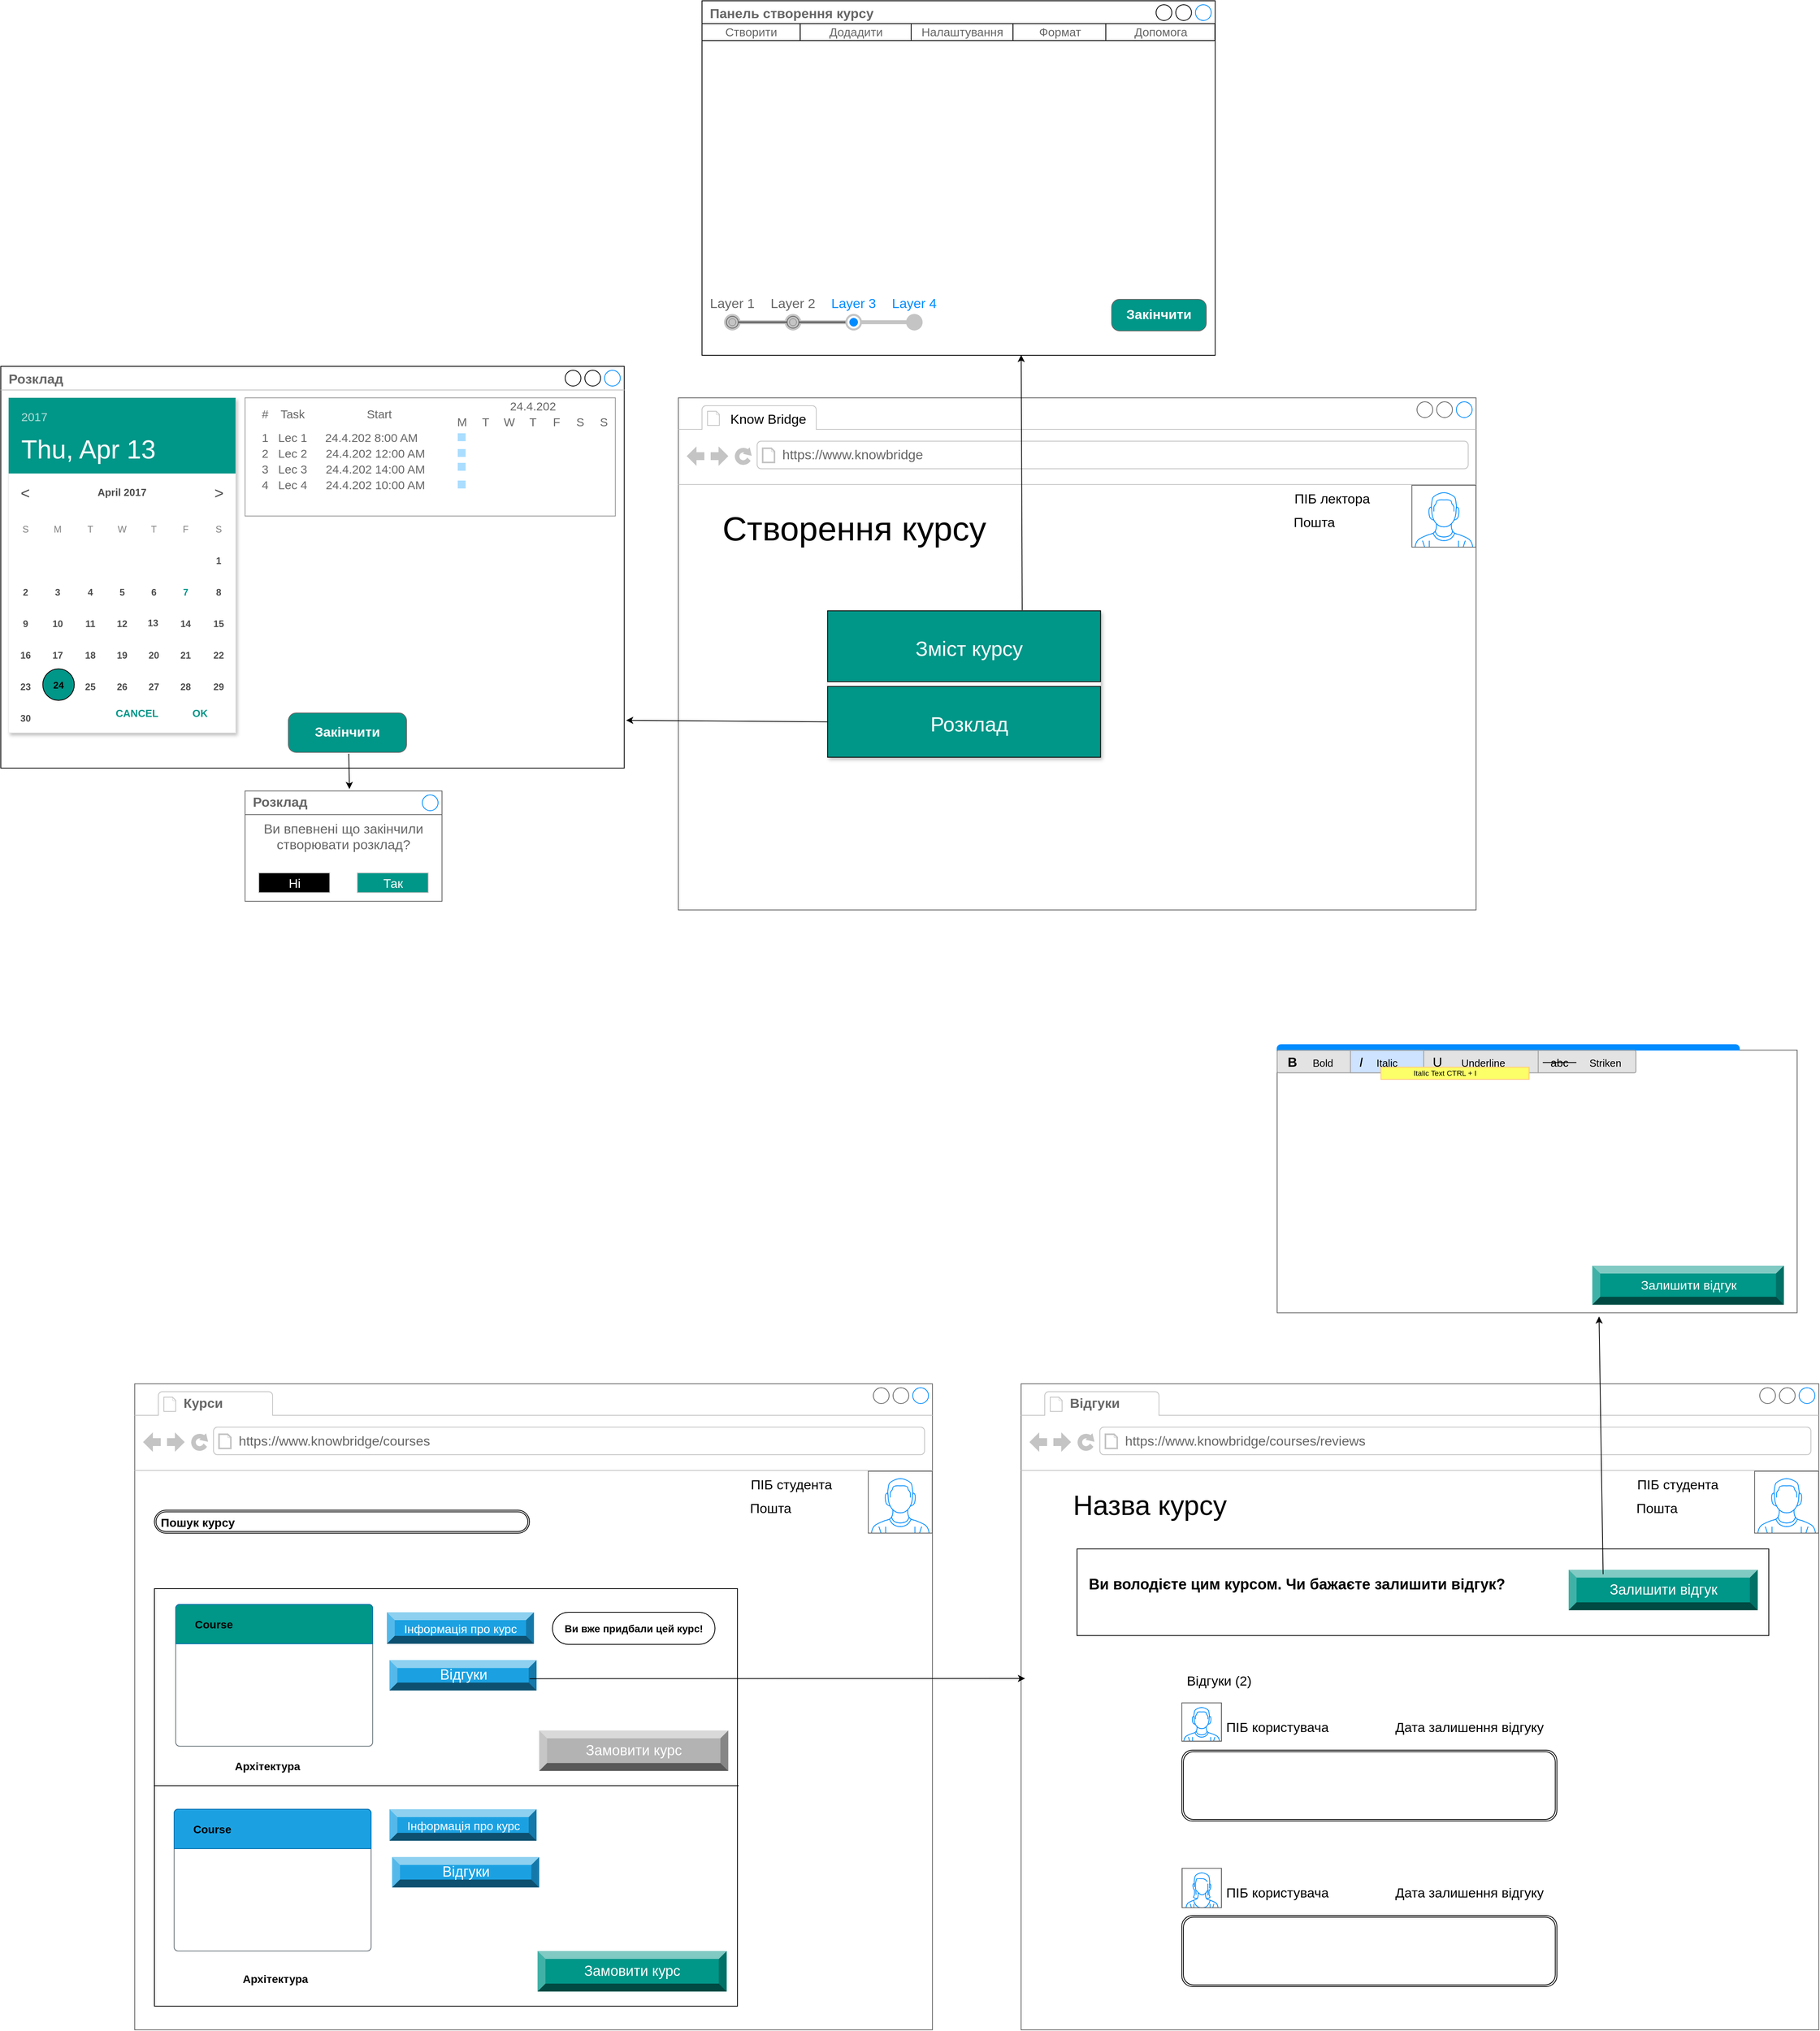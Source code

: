 <mxfile version="20.3.3" type="device"><diagram name="Page-1" id="c9db0220-8083-56f3-ca83-edcdcd058819"><mxGraphModel dx="5547" dy="3451.5" grid="1" gridSize="10" guides="1" tooltips="1" connect="1" arrows="1" fold="1" page="1" pageScale="1.5" pageWidth="826" pageHeight="1169" background="none" math="0" shadow="0"><root><mxCell id="0" style=";html=1;"/><mxCell id="1" style=";html=1;" parent="0"/><mxCell id="KdyFT11Aw1YAENNE4O_K-131" value="" style="strokeWidth=1;shadow=0;dashed=0;align=center;html=1;shape=mxgraph.mockup.containers.browserWindow;rSize=0;strokeColor=#666666;strokeColor2=#008cff;strokeColor3=#c4c4c4;mainText=,;recursiveResize=0;" vertex="1" parent="1"><mxGeometry x="-1550" y="-1206" width="1012.48" height="650" as="geometry"/></mxCell><mxCell id="KdyFT11Aw1YAENNE4O_K-132" value="&lt;font face=&quot;monospace&quot; color=&quot;rgba(0, 0, 0, 0)&quot;&gt;&lt;span style=&quot;font-size: 0px;&quot;&gt;K&lt;/span&gt;&lt;/font&gt;" style="strokeWidth=1;shadow=0;dashed=0;align=center;html=1;shape=mxgraph.mockup.containers.anchor;fontSize=17;fontColor=#666666;align=left;" vertex="1" parent="KdyFT11Aw1YAENNE4O_K-131"><mxGeometry x="60" y="12" width="170" height="26" as="geometry"/></mxCell><mxCell id="KdyFT11Aw1YAENNE4O_K-133" value="https://www.knowbridge" style="strokeWidth=1;shadow=0;dashed=0;align=center;html=1;shape=mxgraph.mockup.containers.anchor;rSize=0;fontSize=17;fontColor=#666666;align=left;" vertex="1" parent="KdyFT11Aw1YAENNE4O_K-131"><mxGeometry x="130" y="60" width="250" height="26" as="geometry"/></mxCell><mxCell id="KdyFT11Aw1YAENNE4O_K-134" value="ПІБ лектора" style="text;strokeColor=none;fillColor=none;spacingLeft=4;spacingRight=4;overflow=hidden;rotatable=0;points=[[0,0.5],[1,0.5]];portConstraint=eastwest;fontSize=17;" vertex="1" parent="KdyFT11Aw1YAENNE4O_K-131"><mxGeometry x="776.01" y="111" width="155" height="30" as="geometry"/></mxCell><mxCell id="KdyFT11Aw1YAENNE4O_K-135" value="Пошта" style="text;strokeColor=none;fillColor=none;spacingLeft=4;spacingRight=4;overflow=hidden;rotatable=0;points=[[0,0.5],[1,0.5]];portConstraint=eastwest;fontSize=17;" vertex="1" parent="KdyFT11Aw1YAENNE4O_K-131"><mxGeometry x="775.01" y="141" width="95" height="30" as="geometry"/></mxCell><mxCell id="KdyFT11Aw1YAENNE4O_K-136" value="" style="verticalLabelPosition=bottom;shadow=0;dashed=0;align=center;html=1;verticalAlign=top;strokeWidth=1;shape=mxgraph.mockup.containers.userMale;strokeColor=#666666;strokeColor2=#008cff;fontSize=15;" vertex="1" parent="KdyFT11Aw1YAENNE4O_K-131"><mxGeometry x="931.01" y="111" width="81.32" height="78.56" as="geometry"/></mxCell><mxCell id="KdyFT11Aw1YAENNE4O_K-151" value="Know Bridge" style="text;strokeColor=none;fillColor=none;spacingLeft=4;spacingRight=4;overflow=hidden;rotatable=0;points=[[0,0.5],[1,0.5]];portConstraint=eastwest;fontSize=17;" vertex="1" parent="KdyFT11Aw1YAENNE4O_K-131"><mxGeometry x="60" y="10" width="110" height="30" as="geometry"/></mxCell><mxCell id="KdyFT11Aw1YAENNE4O_K-102" value="Створення курсу" style="text;strokeColor=none;fillColor=none;spacingLeft=4;spacingRight=4;overflow=hidden;rotatable=0;points=[[0,0.5],[1,0.5]];portConstraint=eastwest;fontSize=43;" vertex="1" parent="KdyFT11Aw1YAENNE4O_K-131"><mxGeometry x="50" y="132.06" width="390" height="67.94" as="geometry"/></mxCell><mxCell id="YdPhwqjMoUrNaVcVV7SD-1" value="&lt;b&gt;Розклад&lt;/b&gt;" style="strokeWidth=1;shadow=0;dashed=0;align=center;html=1;shape=mxgraph.mockup.containers.window;align=left;verticalAlign=top;spacingLeft=8;strokeColor2=#008cff;strokeColor3=#c4c4c4;fontColor=#666666;mainText=;fontSize=17;labelBackgroundColor=none;" parent="1" vertex="1"><mxGeometry x="-2410" y="-1246" width="791.31" height="510" as="geometry"/></mxCell><mxCell id="YdPhwqjMoUrNaVcVV7SD-2" value="&lt;b&gt;Панель створення курсу&lt;/b&gt;" style="strokeWidth=1;shadow=0;dashed=0;align=center;html=1;shape=mxgraph.mockup.containers.window;align=left;verticalAlign=top;spacingLeft=8;strokeColor2=#008cff;strokeColor3=#c4c4c4;fontColor=#666666;mainText=;fontSize=17;labelBackgroundColor=none;" parent="1" vertex="1"><mxGeometry x="-1520" y="-1710" width="651.32" height="450" as="geometry"/></mxCell><mxCell id="YdPhwqjMoUrNaVcVV7SD-56" value="" style="strokeWidth=1;shadow=0;dashed=0;align=center;html=1;shape=mxgraph.mockup.navigation.stepBar;strokeColor=#c4c4c4;textColor=#666666;textColor2=#008cff;mainText=Layer 1,Layer 2,+Layer 3,Layer 4;textSize=17;fillColor=#666666;overflow=fill;fontSize=17;fontColor=#666666;" parent="1" vertex="1"><mxGeometry x="-1520" y="-1336" width="300" height="50" as="geometry"/></mxCell><mxCell id="YdPhwqjMoUrNaVcVV7SD-57" value="" style="strokeWidth=1;shadow=0;dashed=0;align=center;html=1;shape=mxgraph.mockup.forms.rrect;rSize=0;strokeColor=#000000;" parent="1" vertex="1"><mxGeometry x="-1520" y="-1681" width="651" height="21.44" as="geometry"/></mxCell><mxCell id="YdPhwqjMoUrNaVcVV7SD-58" value="&lt;span style=&quot;font-size: 15px;&quot;&gt;Створити&lt;/span&gt;" style="strokeColor=inherit;fillColor=inherit;gradientColor=inherit;strokeWidth=1;shadow=0;dashed=0;align=center;html=1;shape=mxgraph.mockup.forms.rrect;rSize=0;fontSize=17;fontColor=#666666;" parent="YdPhwqjMoUrNaVcVV7SD-57" vertex="1"><mxGeometry width="124.66" height="21.44" as="geometry"/></mxCell><mxCell id="YdPhwqjMoUrNaVcVV7SD-59" value="&lt;font style=&quot;font-size: 15px;&quot;&gt;Додадити&lt;/font&gt;" style="strokeColor=inherit;fillColor=inherit;gradientColor=inherit;strokeWidth=1;shadow=0;dashed=0;align=center;html=1;shape=mxgraph.mockup.forms.rrect;rSize=0;fontSize=17;fontColor=#666666;" parent="YdPhwqjMoUrNaVcVV7SD-57" vertex="1"><mxGeometry x="124.66" width="140.824" height="21.44" as="geometry"/></mxCell><mxCell id="YdPhwqjMoUrNaVcVV7SD-60" value="&lt;font style=&quot;font-size: 15px;&quot;&gt;Налаштування&lt;/font&gt;" style="strokeColor=inherit;fillColor=inherit;gradientColor=inherit;strokeWidth=1;shadow=0;dashed=0;align=center;html=1;shape=mxgraph.mockup.forms.rrect;rSize=0;fontSize=17;fontColor=#666666;" parent="YdPhwqjMoUrNaVcVV7SD-57" vertex="1"><mxGeometry x="265.483" width="129.272" height="21.44" as="geometry"/></mxCell><mxCell id="YdPhwqjMoUrNaVcVV7SD-61" value="&lt;font style=&quot;font-size: 15px;&quot;&gt;Допомога&lt;br&gt;&lt;/font&gt;" style="strokeColor=inherit;fillColor=inherit;gradientColor=inherit;strokeWidth=1;shadow=0;dashed=0;align=center;html=1;shape=mxgraph.mockup.forms.rrect;rSize=0;fontSize=17;fontColor=#666666;" parent="YdPhwqjMoUrNaVcVV7SD-57" vertex="1"><mxGeometry x="512.489" width="138.511" height="21.44" as="geometry"/></mxCell><mxCell id="YdPhwqjMoUrNaVcVV7SD-62" value="&lt;font style=&quot;font-size: 15px;&quot;&gt;Формат&lt;/font&gt;" style="strokeColor=inherit;fillColor=inherit;gradientColor=inherit;strokeWidth=1;shadow=0;dashed=0;align=center;html=1;shape=mxgraph.mockup.forms.rrect;rSize=0;fontSize=17;fontColor=#666666;" parent="YdPhwqjMoUrNaVcVV7SD-57" vertex="1"><mxGeometry x="394.755" width="117.734" height="21.44" as="geometry"/></mxCell><mxCell id="YdPhwqjMoUrNaVcVV7SD-63" value="Закінчити" style="strokeWidth=1;shadow=0;dashed=0;align=center;html=1;shape=mxgraph.mockup.buttons.button;strokeColor=#666666;fontColor=#ffffff;mainText=;buttonStyle=round;fontSize=17;fontStyle=1;fillColor=#009688;whiteSpace=wrap;" parent="1" vertex="1"><mxGeometry x="-1000" y="-1331" width="120" height="40" as="geometry"/></mxCell><mxCell id="YdPhwqjMoUrNaVcVV7SD-69" value="" style="strokeWidth=1;shadow=0;dashed=0;align=center;html=1;shape=mxgraph.mockup.containers.marginRect2;rectMarginTop=32;strokeColor=#666666;gradientColor=none;fontSize=15;" parent="1" vertex="1"><mxGeometry x="-790" y="-410" width="660" height="365.29" as="geometry"/></mxCell><mxCell id="YdPhwqjMoUrNaVcVV7SD-70" value="" style="strokeWidth=1;shadow=0;dashed=0;align=center;html=1;shape=mxgraph.mockup.containers.topButton;rSize=5;strokeColor=#008cff;fillColor=#008cff;gradientColor=none;resizeWidth=1;movable=0;deletable=1;fontSize=15;" parent="YdPhwqjMoUrNaVcVV7SD-69" vertex="1"><mxGeometry width="586.667" height="7" relative="1" as="geometry"><mxPoint y="25" as="offset"/></mxGeometry></mxCell><mxCell id="YdPhwqjMoUrNaVcVV7SD-71" value="" style="verticalLabelPosition=bottom;shadow=0;dashed=0;align=center;html=1;verticalAlign=top;strokeWidth=1;shape=mxgraph.mockup.menus_and_buttons.font_style_selector_2;" parent="YdPhwqjMoUrNaVcVV7SD-69" vertex="1"><mxGeometry y="32.29" width="455.34" height="36.73" as="geometry"/></mxCell><mxCell id="KdyFT11Aw1YAENNE4O_K-95" value="&lt;font style=&quot;font-size: 16px;&quot; color=&quot;#ffffff&quot;&gt;Залишити відгук&lt;/font&gt;" style="labelPosition=center;verticalLabelPosition=middle;align=center;html=1;shape=mxgraph.basic.shaded_button;dx=10;fillColor=#009688;strokeColor=#00000000;fontSize=18;gradientColor=#009688;" vertex="1" parent="YdPhwqjMoUrNaVcVV7SD-69"><mxGeometry x="400.002" y="305.498" width="243.158" height="49.604" as="geometry"/></mxCell><mxCell id="YdPhwqjMoUrNaVcVV7SD-76" value="" style="strokeWidth=1;shadow=0;dashed=0;align=center;html=1;shape=mxgraph.mockup.graphics.rrect;rSize=0;strokeColor=#999999;fontSize=15;container=0;" parent="1" vertex="1"><mxGeometry x="-2100" y="-1206" width="470" height="150" as="geometry"/></mxCell><mxCell id="YdPhwqjMoUrNaVcVV7SD-77" value="#" style="strokeColor=inherit;fillColor=inherit;gradientColor=inherit;strokeWidth=1;shadow=0;dashed=0;align=center;html=1;shape=mxgraph.mockup.graphics.rrect;rSize=0;fontColor=#666666;fontSize=15;" parent="1" vertex="1"><mxGeometry x="-2090" y="-1206" width="30" height="40" as="geometry"/></mxCell><mxCell id="YdPhwqjMoUrNaVcVV7SD-78" value="Task" style="strokeColor=inherit;fillColor=inherit;gradientColor=inherit;strokeWidth=1;shadow=0;dashed=0;align=center;html=1;shape=mxgraph.mockup.graphics.rrect;rSize=0;fontColor=#666666;fontSize=15;" parent="1" vertex="1"><mxGeometry x="-2060" y="-1206" width="40" height="40" as="geometry"/></mxCell><mxCell id="YdPhwqjMoUrNaVcVV7SD-79" value="Start" style="strokeColor=inherit;fillColor=inherit;gradientColor=inherit;strokeWidth=1;shadow=0;dashed=0;align=center;html=1;shape=mxgraph.mockup.graphics.rrect;rSize=0;fontColor=#666666;fontSize=15;" parent="1" vertex="1"><mxGeometry x="-2020" y="-1206" width="180" height="40" as="geometry"/></mxCell><mxCell id="YdPhwqjMoUrNaVcVV7SD-80" value="24.4.202" style="strokeColor=inherit;fillColor=inherit;gradientColor=inherit;strokeWidth=1;shadow=0;dashed=0;align=center;html=1;shape=mxgraph.mockup.graphics.rrect;rSize=0;fontColor=#666666;fontSize=15;" parent="1" vertex="1"><mxGeometry x="-1840" y="-1206" width="210" height="20" as="geometry"/></mxCell><mxCell id="YdPhwqjMoUrNaVcVV7SD-81" value="M" style="strokeColor=inherit;fillColor=inherit;gradientColor=inherit;strokeWidth=1;shadow=0;dashed=0;align=center;html=1;shape=mxgraph.mockup.graphics.rrect;rSize=0;;fontColor=#666666;fontSize=15;" parent="1" vertex="1"><mxGeometry x="-1840" y="-1186" width="30" height="20" as="geometry"/></mxCell><mxCell id="YdPhwqjMoUrNaVcVV7SD-82" value="T" style="strokeColor=inherit;fillColor=inherit;gradientColor=inherit;strokeWidth=1;shadow=0;dashed=0;align=center;html=1;shape=mxgraph.mockup.graphics.rrect;rSize=0;fontColor=#666666;fontSize=15;" parent="1" vertex="1"><mxGeometry x="-1810" y="-1186" width="30" height="20" as="geometry"/></mxCell><mxCell id="YdPhwqjMoUrNaVcVV7SD-83" value="W" style="strokeColor=inherit;fillColor=inherit;gradientColor=inherit;strokeWidth=1;shadow=0;dashed=0;align=center;html=1;shape=mxgraph.mockup.graphics.rrect;rSize=0;fontColor=#666666;fontSize=15;" parent="1" vertex="1"><mxGeometry x="-1780" y="-1186" width="30" height="20" as="geometry"/></mxCell><mxCell id="YdPhwqjMoUrNaVcVV7SD-84" value="T" style="strokeColor=inherit;fillColor=inherit;gradientColor=inherit;strokeWidth=1;shadow=0;dashed=0;align=center;html=1;shape=mxgraph.mockup.graphics.rrect;rSize=0;fontColor=#666666;fontSize=15;" parent="1" vertex="1"><mxGeometry x="-1750" y="-1186" width="30" height="20" as="geometry"/></mxCell><mxCell id="YdPhwqjMoUrNaVcVV7SD-85" value="F" style="strokeColor=inherit;fillColor=inherit;gradientColor=inherit;strokeWidth=1;shadow=0;dashed=0;align=center;html=1;shape=mxgraph.mockup.graphics.rrect;rSize=0;fontColor=#666666;fontSize=15;" parent="1" vertex="1"><mxGeometry x="-1720" y="-1186" width="30" height="20" as="geometry"/></mxCell><mxCell id="YdPhwqjMoUrNaVcVV7SD-86" value="S" style="strokeColor=inherit;fillColor=inherit;gradientColor=inherit;strokeWidth=1;shadow=0;dashed=0;align=center;html=1;shape=mxgraph.mockup.graphics.rrect;rSize=0;fontColor=#666666;fontSize=15;" parent="1" vertex="1"><mxGeometry x="-1690" y="-1186" width="30" height="20" as="geometry"/></mxCell><mxCell id="YdPhwqjMoUrNaVcVV7SD-87" value="S" style="strokeColor=inherit;fillColor=inherit;gradientColor=inherit;strokeWidth=1;shadow=0;dashed=0;align=center;html=1;shape=mxgraph.mockup.graphics.rrect;rSize=0;fontColor=#666666;fontSize=15;" parent="1" vertex="1"><mxGeometry x="-1660" y="-1186" width="30" height="20" as="geometry"/></mxCell><mxCell id="YdPhwqjMoUrNaVcVV7SD-88" value="" style="strokeColor=inherit;fillColor=inherit;gradientColor=inherit;strokeWidth=1;shadow=0;dashed=0;align=center;html=1;shape=mxgraph.mockup.graphics.rrect;rSize=0;fontColor=#666666;fontSize=15;" parent="1" vertex="1"><mxGeometry x="-2090" y="-1166" width="250" height="110" as="geometry"/></mxCell><mxCell id="YdPhwqjMoUrNaVcVV7SD-89" value="" style="strokeColor=inherit;fillColor=inherit;gradientColor=inherit;strokeWidth=1;shadow=0;dashed=0;align=center;html=1;shape=mxgraph.mockup.graphics.rrect;rSize=0;fontColor=#666666;fontSize=15;" parent="1" vertex="1"><mxGeometry x="-1840" y="-1166" width="60" height="110" as="geometry"/></mxCell><mxCell id="YdPhwqjMoUrNaVcVV7SD-90" value="" style="strokeColor=inherit;fillColor=inherit;gradientColor=inherit;strokeWidth=1;shadow=0;dashed=0;align=center;html=1;shape=mxgraph.mockup.graphics.rrect;rSize=0;fontColor=#666666;fontSize=15;" parent="1" vertex="1"><mxGeometry x="-1780" y="-1166" width="60" height="110" as="geometry"/></mxCell><mxCell id="YdPhwqjMoUrNaVcVV7SD-91" value="" style="strokeColor=inherit;fillColor=inherit;gradientColor=inherit;strokeWidth=1;shadow=0;dashed=0;align=center;html=1;shape=mxgraph.mockup.graphics.rrect;rSize=0;fontColor=#666666;fontSize=15;" parent="1" vertex="1"><mxGeometry x="-1720" y="-1166" width="60" height="110" as="geometry"/></mxCell><mxCell id="YdPhwqjMoUrNaVcVV7SD-92" value="" style="strokeColor=inherit;fillColor=inherit;gradientColor=inherit;strokeWidth=1;shadow=0;dashed=0;align=center;html=1;shape=mxgraph.mockup.graphics.rrect;rSize=0;fontColor=#666666;fontSize=15;" parent="1" vertex="1"><mxGeometry x="-1660" y="-1166" width="30" height="110" as="geometry"/></mxCell><mxCell id="YdPhwqjMoUrNaVcVV7SD-93" value="1" style="strokeWidth=1;shadow=0;dashed=0;align=center;html=1;shape=mxgraph.mockup.graphics.anchor;fontColor=#666666;fontSize=15;" parent="1" vertex="1"><mxGeometry x="-2085" y="-1166" width="20" height="20" as="geometry"/></mxCell><mxCell id="YdPhwqjMoUrNaVcVV7SD-94" value="Lec 1" style="strokeWidth=1;shadow=0;dashed=0;align=center;html=1;shape=mxgraph.mockup.graphics.anchor;fontColor=#666666;fontSize=15;" parent="1" vertex="1"><mxGeometry x="-2060" y="-1166" width="40" height="20" as="geometry"/></mxCell><mxCell id="YdPhwqjMoUrNaVcVV7SD-95" value="24.4.202 8:00 AM" style="strokeWidth=1;shadow=0;dashed=0;align=center;html=1;shape=mxgraph.mockup.graphics.anchor;fontColor=#666666;fontSize=15;" parent="1" vertex="1"><mxGeometry x="-2010" y="-1166" width="140" height="20" as="geometry"/></mxCell><mxCell id="YdPhwqjMoUrNaVcVV7SD-96" value="2" style="strokeWidth=1;shadow=0;dashed=0;align=center;html=1;shape=mxgraph.mockup.graphics.anchor;fontColor=#666666;fontSize=15;" parent="1" vertex="1"><mxGeometry x="-2085" y="-1146" width="20" height="20" as="geometry"/></mxCell><mxCell id="YdPhwqjMoUrNaVcVV7SD-97" value="Lec 2" style="strokeWidth=1;shadow=0;dashed=0;align=center;html=1;shape=mxgraph.mockup.graphics.anchor;fontColor=#666666;fontSize=15;" parent="1" vertex="1"><mxGeometry x="-2060" y="-1146" width="40" height="20" as="geometry"/></mxCell><mxCell id="YdPhwqjMoUrNaVcVV7SD-98" value="24.4.202 12:00 AM" style="strokeWidth=1;shadow=0;dashed=0;align=center;html=1;shape=mxgraph.mockup.graphics.anchor;fontColor=#666666;fontSize=15;" parent="1" vertex="1"><mxGeometry x="-2000" y="-1146" width="130" height="20" as="geometry"/></mxCell><mxCell id="YdPhwqjMoUrNaVcVV7SD-99" value="3" style="strokeWidth=1;shadow=0;dashed=0;align=center;html=1;shape=mxgraph.mockup.graphics.anchor;fontColor=#666666;fontSize=15;" parent="1" vertex="1"><mxGeometry x="-2085" y="-1126" width="20" height="20" as="geometry"/></mxCell><mxCell id="YdPhwqjMoUrNaVcVV7SD-100" value="Lec 3" style="strokeWidth=1;shadow=0;dashed=0;align=center;html=1;shape=mxgraph.mockup.graphics.anchor;fontColor=#666666;fontSize=15;" parent="1" vertex="1"><mxGeometry x="-2060" y="-1126" width="40" height="20" as="geometry"/></mxCell><mxCell id="YdPhwqjMoUrNaVcVV7SD-101" value="24.4.202 14:00 AM" style="strokeWidth=1;shadow=0;dashed=0;align=center;html=1;shape=mxgraph.mockup.graphics.anchor;fontColor=#666666;fontSize=15;" parent="1" vertex="1"><mxGeometry x="-2000" y="-1126" width="130" height="20" as="geometry"/></mxCell><mxCell id="YdPhwqjMoUrNaVcVV7SD-102" value="4" style="strokeWidth=1;shadow=0;dashed=0;align=center;html=1;shape=mxgraph.mockup.graphics.anchor;fontColor=#666666;fontSize=15;" parent="1" vertex="1"><mxGeometry x="-2085" y="-1106" width="20" height="20" as="geometry"/></mxCell><mxCell id="YdPhwqjMoUrNaVcVV7SD-103" value="Lec 4" style="strokeWidth=1;shadow=0;dashed=0;align=center;html=1;shape=mxgraph.mockup.graphics.anchor;fontColor=#666666;fontSize=15;" parent="1" vertex="1"><mxGeometry x="-2060" y="-1106" width="40" height="20" as="geometry"/></mxCell><mxCell id="YdPhwqjMoUrNaVcVV7SD-104" value="24.4.202 10:00 AM" style="strokeWidth=1;shadow=0;dashed=0;align=center;html=1;shape=mxgraph.mockup.graphics.anchor;fontColor=#666666;fontSize=15;" parent="1" vertex="1"><mxGeometry x="-2000" y="-1106" width="130" height="20" as="geometry"/></mxCell><mxCell id="YdPhwqjMoUrNaVcVV7SD-105" value="" style="strokeWidth=1;shadow=0;dashed=0;align=center;html=1;shape=mxgraph.mockup.graphics.rrect;rSize=0;strokeColor=none;fillColor=#aaddff;fontSize=15;" parent="1" vertex="1"><mxGeometry x="-1830" y="-1161" width="10" height="10" as="geometry"/></mxCell><mxCell id="YdPhwqjMoUrNaVcVV7SD-106" value="" style="strokeWidth=1;shadow=0;dashed=0;align=center;html=1;shape=mxgraph.mockup.graphics.rrect;rSize=0;strokeColor=none;fillColor=#aaddff;fontSize=15;" parent="1" vertex="1"><mxGeometry x="-1830" y="-1141" width="10" height="10" as="geometry"/></mxCell><mxCell id="YdPhwqjMoUrNaVcVV7SD-107" value="" style="strokeWidth=1;shadow=0;dashed=0;align=center;html=1;shape=mxgraph.mockup.graphics.rrect;rSize=0;strokeColor=none;fillColor=#aaddff;fontSize=15;" parent="1" vertex="1"><mxGeometry x="-1830" y="-1123.5" width="10" height="10" as="geometry"/></mxCell><mxCell id="YdPhwqjMoUrNaVcVV7SD-108" value="" style="strokeWidth=1;shadow=0;dashed=0;align=center;html=1;shape=mxgraph.mockup.graphics.rrect;rSize=0;strokeColor=none;fillColor=#aaddff;fontSize=15;" parent="1" vertex="1"><mxGeometry x="-1830" y="-1101" width="10" height="10" as="geometry"/></mxCell><mxCell id="YdPhwqjMoUrNaVcVV7SD-109" value="Закінчити" style="strokeWidth=1;shadow=0;dashed=0;align=center;html=1;shape=mxgraph.mockup.buttons.button;strokeColor=#666666;fontColor=#ffffff;mainText=;buttonStyle=round;fontSize=17;fontStyle=1;fillColor=#009688;whiteSpace=wrap;" parent="1" vertex="1"><mxGeometry x="-2045" y="-806" width="150" height="50" as="geometry"/></mxCell><mxCell id="YdPhwqjMoUrNaVcVV7SD-110" value="Ви впевнені що закінчили створювати розклад?" style="strokeWidth=1;shadow=0;dashed=0;align=center;html=1;shape=mxgraph.mockup.containers.rrect;rSize=0;strokeColor=#666666;fontColor=#666666;fontSize=17;verticalAlign=top;whiteSpace=wrap;fillColor=#ffffff;spacingTop=32;" parent="1" vertex="1"><mxGeometry x="-2100" y="-707" width="250" height="140" as="geometry"/></mxCell><mxCell id="YdPhwqjMoUrNaVcVV7SD-111" value="&lt;b&gt;Розклад&amp;nbsp;&lt;/b&gt;" style="strokeWidth=1;shadow=0;dashed=0;align=center;html=1;shape=mxgraph.mockup.containers.rrect;rSize=0;fontSize=17;fontColor=#666666;strokeColor=#666666;align=left;spacingLeft=8;fillColor=none;resizeWidth=1;" parent="YdPhwqjMoUrNaVcVV7SD-110" vertex="1"><mxGeometry width="250" height="30" relative="1" as="geometry"/></mxCell><mxCell id="YdPhwqjMoUrNaVcVV7SD-112" value="" style="shape=ellipse;strokeColor=#008cff;resizable=0;fillColor=none;html=1;fontSize=15;" parent="YdPhwqjMoUrNaVcVV7SD-111" vertex="1"><mxGeometry x="1" y="0.5" width="20" height="20" relative="1" as="geometry"><mxPoint x="-25" y="-10" as="offset"/></mxGeometry></mxCell><mxCell id="YdPhwqjMoUrNaVcVV7SD-113" value="&lt;font color=&quot;#ffffff&quot;&gt;Ні&lt;/font&gt;" style="strokeWidth=1;shadow=0;dashed=0;align=center;html=1;shape=mxgraph.mockup.containers.rrect;rSize=0;fontSize=16;fontColor=#666666;strokeColor=#c4c4c4;whiteSpace=wrap;fillColor=#000000;" parent="YdPhwqjMoUrNaVcVV7SD-110" vertex="1"><mxGeometry x="0.25" y="1" width="90" height="25" relative="1" as="geometry"><mxPoint x="-45" y="-36" as="offset"/></mxGeometry></mxCell><mxCell id="YdPhwqjMoUrNaVcVV7SD-114" value="&lt;font color=&quot;#ffffff&quot;&gt;Так&lt;/font&gt;" style="strokeWidth=1;shadow=0;dashed=0;align=center;html=1;shape=mxgraph.mockup.containers.rrect;rSize=0;fontSize=16;fontColor=#666666;strokeColor=#c4c4c4;whiteSpace=wrap;fillColor=#009688;" parent="YdPhwqjMoUrNaVcVV7SD-110" vertex="1"><mxGeometry x="0.75" y="1" width="90" height="25" relative="1" as="geometry"><mxPoint x="-45" y="-36" as="offset"/></mxGeometry></mxCell><mxCell id="YdPhwqjMoUrNaVcVV7SD-115" value="" style="endArrow=classic;html=1;rounded=0;fontSize=15;entryX=0.534;entryY=-0.116;entryDx=0;entryDy=0;entryPerimeter=0;exitX=0.511;exitY=1.034;exitDx=0;exitDy=0;exitPerimeter=0;" parent="1" source="YdPhwqjMoUrNaVcVV7SD-109" edge="1"><mxGeometry width="50" height="50" relative="1" as="geometry"><mxPoint x="-1900" y="-726" as="sourcePoint"/><mxPoint x="-1967.5" y="-709.48" as="targetPoint"/></mxGeometry></mxCell><mxCell id="YdPhwqjMoUrNaVcVV7SD-116" value="" style="shape=rect;fillColor=#ffffff;strokeColor=#eeeeee;shadow=1;" parent="1" vertex="1"><mxGeometry x="-2400" y="-1206" width="288" height="424.98" as="geometry"/></mxCell><mxCell id="YdPhwqjMoUrNaVcVV7SD-117" value="Thu, Apr 13" style="shape=rect;fillColor=#009688;fontColor=#ffffff;strokeColor=none;align=left;spacing=16;fontSize=33;verticalAlign=bottom;resizeWidth=1;" parent="YdPhwqjMoUrNaVcVV7SD-116" vertex="1"><mxGeometry width="288" height="96" relative="1" as="geometry"/></mxCell><mxCell id="YdPhwqjMoUrNaVcVV7SD-118" value="2017" style="text;verticalAlign=middle;fontColor=#FFFFFF;spacingTop=6;spacing=16;fontSize=15;textOpacity=70;resizeWidth=1;" parent="YdPhwqjMoUrNaVcVV7SD-117" vertex="1"><mxGeometry width="288" height="40" relative="1" as="geometry"/></mxCell><mxCell id="YdPhwqjMoUrNaVcVV7SD-119" value="&lt;" style="text;verticalAlign=middle;fontColor=#4D4D4D;spacingTop=6;spacing=16;fontSize=20;align=center;resizeWidth=1;" parent="YdPhwqjMoUrNaVcVV7SD-116" vertex="1"><mxGeometry width="42.146" height="40" relative="1" as="geometry"><mxPoint y="96" as="offset"/></mxGeometry></mxCell><mxCell id="YdPhwqjMoUrNaVcVV7SD-120" value="April 2017" style="text;verticalAlign=middle;fontColor=#4D4D4D;spacingTop=6;spacing=16;fontSize=13;align=center;fontStyle=1;resizeWidth=1;" parent="YdPhwqjMoUrNaVcVV7SD-116" vertex="1"><mxGeometry x="0.146" width="203.707" height="40" relative="1" as="geometry"><mxPoint y="96" as="offset"/></mxGeometry></mxCell><mxCell id="YdPhwqjMoUrNaVcVV7SD-121" value="&gt;" style="text;verticalAlign=middle;fontColor=#4D4D4D;spacingTop=6;spacing=16;fontSize=20;align=center;resizeWidth=1;" parent="YdPhwqjMoUrNaVcVV7SD-116" vertex="1"><mxGeometry x="0.854" width="42.146" height="40" relative="1" as="geometry"><mxPoint y="96" as="offset"/></mxGeometry></mxCell><mxCell id="YdPhwqjMoUrNaVcVV7SD-122" value="S" style="text;verticalAlign=middle;align=center;fontColor=#808080;resizeWidth=1;" parent="YdPhwqjMoUrNaVcVV7SD-116" vertex="1"><mxGeometry width="43.024" height="40" relative="1" as="geometry"><mxPoint y="146" as="offset"/></mxGeometry></mxCell><mxCell id="YdPhwqjMoUrNaVcVV7SD-123" value="M" style="text;verticalAlign=middle;align=center;fontColor=#808080;resizeWidth=1;" parent="YdPhwqjMoUrNaVcVV7SD-116" vertex="1"><mxGeometry x="0.146" width="40.39" height="40" relative="1" as="geometry"><mxPoint y="146" as="offset"/></mxGeometry></mxCell><mxCell id="YdPhwqjMoUrNaVcVV7SD-124" value="T" style="text;verticalAlign=middle;align=center;fontColor=#808080;resizeWidth=1;" parent="YdPhwqjMoUrNaVcVV7SD-116" vertex="1"><mxGeometry x="0.29" width="40.39" height="40" relative="1" as="geometry"><mxPoint y="146" as="offset"/></mxGeometry></mxCell><mxCell id="YdPhwqjMoUrNaVcVV7SD-125" value="W" style="text;verticalAlign=middle;align=center;fontColor=#808080;resizeWidth=1;" parent="YdPhwqjMoUrNaVcVV7SD-116" vertex="1"><mxGeometry x="0.43" width="40.39" height="40" relative="1" as="geometry"><mxPoint y="146" as="offset"/></mxGeometry></mxCell><mxCell id="YdPhwqjMoUrNaVcVV7SD-126" value="T" style="text;verticalAlign=middle;align=center;fontColor=#808080;resizeWidth=1;" parent="YdPhwqjMoUrNaVcVV7SD-116" vertex="1"><mxGeometry x="0.57" width="40.39" height="40" relative="1" as="geometry"><mxPoint y="146" as="offset"/></mxGeometry></mxCell><mxCell id="YdPhwqjMoUrNaVcVV7SD-127" value="F" style="text;verticalAlign=middle;align=center;fontColor=#808080;resizeWidth=1;" parent="YdPhwqjMoUrNaVcVV7SD-116" vertex="1"><mxGeometry x="0.71" width="40.39" height="40" relative="1" as="geometry"><mxPoint y="146" as="offset"/></mxGeometry></mxCell><mxCell id="YdPhwqjMoUrNaVcVV7SD-128" value="S" style="text;verticalAlign=middle;align=center;fontColor=#808080;resizeWidth=1;" parent="YdPhwqjMoUrNaVcVV7SD-116" vertex="1"><mxGeometry x="0.851" width="43.024" height="40" relative="1" as="geometry"><mxPoint y="146" as="offset"/></mxGeometry></mxCell><mxCell id="YdPhwqjMoUrNaVcVV7SD-129" value="1" style="text;verticalAlign=middle;align=center;fontColor=#4D4D4D;fontStyle=1;resizeWidth=1;" parent="YdPhwqjMoUrNaVcVV7SD-116" vertex="1"><mxGeometry x="0.851" width="43.024" height="40" relative="1" as="geometry"><mxPoint y="186" as="offset"/></mxGeometry></mxCell><mxCell id="YdPhwqjMoUrNaVcVV7SD-130" value="2" style="text;verticalAlign=middle;align=center;fontColor=#4D4D4D;fontStyle=1;resizeWidth=1;" parent="YdPhwqjMoUrNaVcVV7SD-116" vertex="1"><mxGeometry width="43.024" height="40" relative="1" as="geometry"><mxPoint y="226" as="offset"/></mxGeometry></mxCell><mxCell id="YdPhwqjMoUrNaVcVV7SD-131" value="3" style="text;verticalAlign=middle;align=center;fontColor=#4D4D4D;fontStyle=1;resizeWidth=1;" parent="YdPhwqjMoUrNaVcVV7SD-116" vertex="1"><mxGeometry x="0.146" width="40.39" height="40" relative="1" as="geometry"><mxPoint y="226" as="offset"/></mxGeometry></mxCell><mxCell id="YdPhwqjMoUrNaVcVV7SD-132" value="4" style="text;verticalAlign=middle;align=center;fontColor=#4D4D4D;fontStyle=1;resizeWidth=1;" parent="YdPhwqjMoUrNaVcVV7SD-116" vertex="1"><mxGeometry x="0.29" width="40.39" height="40" relative="1" as="geometry"><mxPoint y="226" as="offset"/></mxGeometry></mxCell><mxCell id="YdPhwqjMoUrNaVcVV7SD-133" value="5" style="text;verticalAlign=middle;align=center;fontColor=#4D4D4D;fontStyle=1;resizeWidth=1;" parent="YdPhwqjMoUrNaVcVV7SD-116" vertex="1"><mxGeometry x="0.43" width="40.39" height="40" relative="1" as="geometry"><mxPoint y="226" as="offset"/></mxGeometry></mxCell><mxCell id="YdPhwqjMoUrNaVcVV7SD-134" value="6" style="text;verticalAlign=middle;align=center;fontColor=#4D4D4D;fontStyle=1;resizeWidth=1;" parent="YdPhwqjMoUrNaVcVV7SD-116" vertex="1"><mxGeometry x="0.57" width="40.39" height="40" relative="1" as="geometry"><mxPoint y="226" as="offset"/></mxGeometry></mxCell><mxCell id="YdPhwqjMoUrNaVcVV7SD-135" value="7" style="text;verticalAlign=middle;align=center;fontColor=#009688;fontStyle=1;resizeWidth=1;" parent="YdPhwqjMoUrNaVcVV7SD-116" vertex="1"><mxGeometry x="0.71" width="40.39" height="40" relative="1" as="geometry"><mxPoint y="226" as="offset"/></mxGeometry></mxCell><mxCell id="YdPhwqjMoUrNaVcVV7SD-136" value="8" style="text;verticalAlign=middle;align=center;fontColor=#4D4D4D;fontStyle=1;resizeWidth=1;" parent="YdPhwqjMoUrNaVcVV7SD-116" vertex="1"><mxGeometry x="0.851" width="43.024" height="40" relative="1" as="geometry"><mxPoint y="226" as="offset"/></mxGeometry></mxCell><mxCell id="YdPhwqjMoUrNaVcVV7SD-137" value="9" style="text;verticalAlign=middle;align=center;fontColor=#4D4D4D;fontStyle=1;resizeWidth=1;" parent="YdPhwqjMoUrNaVcVV7SD-116" vertex="1"><mxGeometry width="43.024" height="40" relative="1" as="geometry"><mxPoint y="266" as="offset"/></mxGeometry></mxCell><mxCell id="YdPhwqjMoUrNaVcVV7SD-138" value="10" style="text;verticalAlign=middle;align=center;fontColor=#4D4D4D;fontStyle=1;resizeWidth=1;" parent="YdPhwqjMoUrNaVcVV7SD-116" vertex="1"><mxGeometry x="0.146" width="40.39" height="40" relative="1" as="geometry"><mxPoint y="266" as="offset"/></mxGeometry></mxCell><mxCell id="YdPhwqjMoUrNaVcVV7SD-139" value="11" style="text;verticalAlign=middle;align=center;fontColor=#4D4D4D;fontStyle=1;resizeWidth=1;" parent="YdPhwqjMoUrNaVcVV7SD-116" vertex="1"><mxGeometry x="0.29" width="40.39" height="40" relative="1" as="geometry"><mxPoint y="266" as="offset"/></mxGeometry></mxCell><mxCell id="YdPhwqjMoUrNaVcVV7SD-140" value="12" style="text;verticalAlign=middle;align=center;fontColor=#4D4D4D;fontStyle=1;resizeWidth=1;" parent="YdPhwqjMoUrNaVcVV7SD-116" vertex="1"><mxGeometry x="0.43" width="40.39" height="40" relative="1" as="geometry"><mxPoint y="266" as="offset"/></mxGeometry></mxCell><mxCell id="YdPhwqjMoUrNaVcVV7SD-141" value="24" style="shape=ellipse;verticalAlign=middle;align=center;fontStyle=1;fillColor=#009688;" parent="YdPhwqjMoUrNaVcVV7SD-116" vertex="1"><mxGeometry x="0.64" width="40" height="40" relative="1" as="geometry"><mxPoint x="-141" y="344" as="offset"/></mxGeometry></mxCell><mxCell id="YdPhwqjMoUrNaVcVV7SD-142" value="14" style="text;verticalAlign=middle;align=center;fontColor=#4D4D4D;fontStyle=1;resizeWidth=1;" parent="YdPhwqjMoUrNaVcVV7SD-116" vertex="1"><mxGeometry x="0.71" width="40.39" height="40" relative="1" as="geometry"><mxPoint y="266" as="offset"/></mxGeometry></mxCell><mxCell id="YdPhwqjMoUrNaVcVV7SD-143" value="15" style="text;verticalAlign=middle;align=center;fontColor=#4D4D4D;fontStyle=1;resizeWidth=1;" parent="YdPhwqjMoUrNaVcVV7SD-116" vertex="1"><mxGeometry x="0.851" width="43.024" height="40" relative="1" as="geometry"><mxPoint y="266" as="offset"/></mxGeometry></mxCell><mxCell id="YdPhwqjMoUrNaVcVV7SD-144" value="16" style="text;verticalAlign=middle;align=center;fontColor=#4D4D4D;fontStyle=1;resizeWidth=1;" parent="YdPhwqjMoUrNaVcVV7SD-116" vertex="1"><mxGeometry width="43.024" height="40" relative="1" as="geometry"><mxPoint y="306" as="offset"/></mxGeometry></mxCell><mxCell id="YdPhwqjMoUrNaVcVV7SD-145" value="17" style="text;verticalAlign=middle;align=center;fontColor=#4D4D4D;fontStyle=1;resizeWidth=1;" parent="YdPhwqjMoUrNaVcVV7SD-116" vertex="1"><mxGeometry x="0.146" width="40.39" height="40" relative="1" as="geometry"><mxPoint y="306" as="offset"/></mxGeometry></mxCell><mxCell id="YdPhwqjMoUrNaVcVV7SD-146" value="18" style="text;verticalAlign=middle;align=center;fontColor=#4D4D4D;fontStyle=1;resizeWidth=1;" parent="YdPhwqjMoUrNaVcVV7SD-116" vertex="1"><mxGeometry x="0.29" width="40.39" height="40" relative="1" as="geometry"><mxPoint y="306" as="offset"/></mxGeometry></mxCell><mxCell id="YdPhwqjMoUrNaVcVV7SD-147" value="19" style="text;verticalAlign=middle;align=center;fontColor=#4D4D4D;fontStyle=1;resizeWidth=1;" parent="YdPhwqjMoUrNaVcVV7SD-116" vertex="1"><mxGeometry x="0.43" width="40.39" height="40" relative="1" as="geometry"><mxPoint y="306" as="offset"/></mxGeometry></mxCell><mxCell id="YdPhwqjMoUrNaVcVV7SD-148" value="20" style="text;verticalAlign=middle;align=center;fontColor=#4D4D4D;fontStyle=1;resizeWidth=1;" parent="YdPhwqjMoUrNaVcVV7SD-116" vertex="1"><mxGeometry x="0.57" width="40.39" height="40" relative="1" as="geometry"><mxPoint y="306" as="offset"/></mxGeometry></mxCell><mxCell id="YdPhwqjMoUrNaVcVV7SD-149" value="21" style="text;verticalAlign=middle;align=center;fontColor=#4D4D4D;fontStyle=1;resizeWidth=1;" parent="YdPhwqjMoUrNaVcVV7SD-116" vertex="1"><mxGeometry x="0.71" width="40.39" height="40" relative="1" as="geometry"><mxPoint y="306" as="offset"/></mxGeometry></mxCell><mxCell id="YdPhwqjMoUrNaVcVV7SD-150" value="22" style="text;verticalAlign=middle;align=center;fontColor=#4D4D4D;fontStyle=1;resizeWidth=1;" parent="YdPhwqjMoUrNaVcVV7SD-116" vertex="1"><mxGeometry x="0.851" width="43.024" height="40" relative="1" as="geometry"><mxPoint y="306" as="offset"/></mxGeometry></mxCell><mxCell id="YdPhwqjMoUrNaVcVV7SD-151" value="23" style="text;verticalAlign=middle;align=center;fontColor=#4D4D4D;fontStyle=1;resizeWidth=1;" parent="YdPhwqjMoUrNaVcVV7SD-116" vertex="1"><mxGeometry width="43.024" height="40" relative="1" as="geometry"><mxPoint y="346" as="offset"/></mxGeometry></mxCell><mxCell id="YdPhwqjMoUrNaVcVV7SD-153" value="25" style="text;verticalAlign=middle;align=center;fontColor=#4D4D4D;fontStyle=1;resizeWidth=1;" parent="YdPhwqjMoUrNaVcVV7SD-116" vertex="1"><mxGeometry x="0.29" width="40.39" height="40" relative="1" as="geometry"><mxPoint y="346" as="offset"/></mxGeometry></mxCell><mxCell id="YdPhwqjMoUrNaVcVV7SD-154" value="26" style="text;verticalAlign=middle;align=center;fontColor=#4D4D4D;fontStyle=1;resizeWidth=1;" parent="YdPhwqjMoUrNaVcVV7SD-116" vertex="1"><mxGeometry x="0.43" width="40.39" height="40" relative="1" as="geometry"><mxPoint y="346" as="offset"/></mxGeometry></mxCell><mxCell id="YdPhwqjMoUrNaVcVV7SD-155" value="27" style="text;verticalAlign=middle;align=center;fontColor=#4D4D4D;fontStyle=1;resizeWidth=1;" parent="YdPhwqjMoUrNaVcVV7SD-116" vertex="1"><mxGeometry x="0.57" width="40.39" height="40" relative="1" as="geometry"><mxPoint y="346" as="offset"/></mxGeometry></mxCell><mxCell id="YdPhwqjMoUrNaVcVV7SD-156" value="28" style="text;verticalAlign=middle;align=center;fontColor=#4D4D4D;fontStyle=1;resizeWidth=1;" parent="YdPhwqjMoUrNaVcVV7SD-116" vertex="1"><mxGeometry x="0.71" width="40.39" height="40" relative="1" as="geometry"><mxPoint y="346" as="offset"/></mxGeometry></mxCell><mxCell id="YdPhwqjMoUrNaVcVV7SD-157" value="29" style="text;verticalAlign=middle;align=center;fontColor=#4D4D4D;fontStyle=1;resizeWidth=1;" parent="YdPhwqjMoUrNaVcVV7SD-116" vertex="1"><mxGeometry x="0.851" width="43.024" height="40" relative="1" as="geometry"><mxPoint y="346" as="offset"/></mxGeometry></mxCell><mxCell id="YdPhwqjMoUrNaVcVV7SD-158" value="30" style="text;verticalAlign=middle;align=center;fontColor=#4D4D4D;fontStyle=1;resizeWidth=1;" parent="YdPhwqjMoUrNaVcVV7SD-116" vertex="1"><mxGeometry width="43.024" height="40" relative="1" as="geometry"><mxPoint y="386" as="offset"/></mxGeometry></mxCell><mxCell id="YdPhwqjMoUrNaVcVV7SD-159" value="CANCEL" style="text;fontSize=13;fontColor=#009688;spacingTop=0;whiteSpace=wrap;spacing=0;verticalAlign=middle;align=center;fontStyle=1;" parent="YdPhwqjMoUrNaVcVV7SD-116" vertex="1"><mxGeometry x="1" y="1" width="70" height="50" relative="1" as="geometry"><mxPoint x="-160" y="-50" as="offset"/></mxGeometry></mxCell><mxCell id="YdPhwqjMoUrNaVcVV7SD-160" value="OK" style="text;fontSize=13;fontColor=#009688;spacingTop=0;whiteSpace=wrap;spacing=0;verticalAlign=middle;align=center;fontStyle=1;" parent="YdPhwqjMoUrNaVcVV7SD-116" vertex="1"><mxGeometry x="1" y="1" width="90" height="50" relative="1" as="geometry"><mxPoint x="-90" y="-50" as="offset"/></mxGeometry></mxCell><mxCell id="YdPhwqjMoUrNaVcVV7SD-209" value="13" style="text;verticalAlign=middle;align=center;fontColor=#4D4D4D;fontStyle=1;resizeWidth=1;fillColor=none;fillStyle=solid;rounded=0;" parent="YdPhwqjMoUrNaVcVV7SD-116" vertex="1"><mxGeometry x="163.001" y="265" width="40.39" height="40" as="geometry"/></mxCell><mxCell id="YdPhwqjMoUrNaVcVV7SD-220" value="" style="strokeWidth=1;shadow=0;dashed=0;align=center;html=1;shape=mxgraph.mockup.containers.browserWindow;rSize=0;strokeColor=#666666;strokeColor2=#008cff;strokeColor3=#c4c4c4;mainText=,;recursiveResize=0;" parent="1" vertex="1"><mxGeometry x="-2240" y="45.5" width="1012.48" height="820" as="geometry"/></mxCell><mxCell id="YdPhwqjMoUrNaVcVV7SD-222" value="&lt;b&gt;Курси&lt;/b&gt;" style="strokeWidth=1;shadow=0;dashed=0;align=center;html=1;shape=mxgraph.mockup.containers.anchor;fontSize=17;fontColor=#666666;align=left;" parent="YdPhwqjMoUrNaVcVV7SD-220" vertex="1"><mxGeometry x="60" y="12" width="110" height="26" as="geometry"/></mxCell><mxCell id="YdPhwqjMoUrNaVcVV7SD-223" value="https://www.knowbridge/courses" style="strokeWidth=1;shadow=0;dashed=0;align=center;html=1;shape=mxgraph.mockup.containers.anchor;rSize=0;fontSize=17;fontColor=#666666;align=left;" parent="YdPhwqjMoUrNaVcVV7SD-220" vertex="1"><mxGeometry x="130" y="60" width="250" height="26" as="geometry"/></mxCell><mxCell id="YdPhwqjMoUrNaVcVV7SD-225" value="ПІБ студента" style="text;strokeColor=none;fillColor=none;spacingLeft=4;spacingRight=4;overflow=hidden;rotatable=0;points=[[0,0.5],[1,0.5]];portConstraint=eastwest;fontSize=17;" parent="YdPhwqjMoUrNaVcVV7SD-220" vertex="1"><mxGeometry x="776.01" y="111" width="155" height="30" as="geometry"/></mxCell><mxCell id="YdPhwqjMoUrNaVcVV7SD-245" value="Пошта" style="text;strokeColor=none;fillColor=none;spacingLeft=4;spacingRight=4;overflow=hidden;rotatable=0;points=[[0,0.5],[1,0.5]];portConstraint=eastwest;fontSize=17;" parent="YdPhwqjMoUrNaVcVV7SD-220" vertex="1"><mxGeometry x="775.01" y="141" width="95" height="30" as="geometry"/></mxCell><mxCell id="YdPhwqjMoUrNaVcVV7SD-246" value="" style="verticalLabelPosition=bottom;shadow=0;dashed=0;align=center;html=1;verticalAlign=top;strokeWidth=1;shape=mxgraph.mockup.containers.userMale;strokeColor=#666666;strokeColor2=#008cff;fontSize=15;" parent="YdPhwqjMoUrNaVcVV7SD-220" vertex="1"><mxGeometry x="931.01" y="111" width="81.32" height="78.56" as="geometry"/></mxCell><mxCell id="YdPhwqjMoUrNaVcVV7SD-275" value="" style="group" parent="YdPhwqjMoUrNaVcVV7SD-220" vertex="1" connectable="0"><mxGeometry x="25.01" y="260" width="790" height="530" as="geometry"/></mxCell><mxCell id="YdPhwqjMoUrNaVcVV7SD-221" value="" style="html=1;dashed=0;whitespace=wrap;" parent="YdPhwqjMoUrNaVcVV7SD-275" vertex="1"><mxGeometry width="740" height="530" as="geometry"/></mxCell><mxCell id="YdPhwqjMoUrNaVcVV7SD-236" value="Архітектура&amp;nbsp;" style="text;strokeColor=none;fillColor=none;html=1;fontSize=14;fontStyle=1;verticalAlign=middle;align=center;" parent="YdPhwqjMoUrNaVcVV7SD-275" vertex="1"><mxGeometry x="75" y="210" width="140" height="30" as="geometry"/></mxCell><mxCell id="YdPhwqjMoUrNaVcVV7SD-260" value="" style="group" parent="YdPhwqjMoUrNaVcVV7SD-275" vertex="1" connectable="0"><mxGeometry x="5" y="20" width="272" height="180" as="geometry"/></mxCell><mxCell id="YdPhwqjMoUrNaVcVV7SD-257" value="" style="html=1;shadow=0;dashed=0;shape=mxgraph.bootstrap.rrect;rSize=5;strokeColor=#6C767D;html=1;whiteSpace=wrap;fillColor=#ffffff;fontColor=#6C767D;verticalAlign=bottom;align=left;spacing=20;spacingBottom=0;fontSize=14;rounded=0;labelBackgroundColor=#33FF33;labelBorderColor=#009688;fillStyle=solid;" parent="YdPhwqjMoUrNaVcVV7SD-260" vertex="1"><mxGeometry x="22" width="250" height="180" as="geometry"/></mxCell><mxCell id="YdPhwqjMoUrNaVcVV7SD-258" value="" style="html=1;shadow=0;dashed=0;shape=mxgraph.bootstrap.topButton;rSize=5;perimeter=none;whiteSpace=wrap;fillColor=#009688;strokeColor=#006EAF;resizeWidth=1;fontSize=18;align=left;spacing=20;rounded=0;labelBackgroundColor=#33FF33;labelBorderColor=#009688;fillStyle=solid;fontColor=#ffffff;" parent="YdPhwqjMoUrNaVcVV7SD-257" vertex="1"><mxGeometry width="250" height="50" relative="1" as="geometry"/></mxCell><mxCell id="YdPhwqjMoUrNaVcVV7SD-259" value="Course" style="text;strokeColor=none;fillColor=none;html=1;fontSize=14;fontStyle=1;verticalAlign=middle;align=center;" parent="YdPhwqjMoUrNaVcVV7SD-260" vertex="1"><mxGeometry y="10" width="140" height="30" as="geometry"/></mxCell><mxCell id="YdPhwqjMoUrNaVcVV7SD-261" value="" style="group" parent="YdPhwqjMoUrNaVcVV7SD-275" vertex="1" connectable="0"><mxGeometry x="3" y="280" width="272" height="180" as="geometry"/></mxCell><mxCell id="YdPhwqjMoUrNaVcVV7SD-252" value="" style="html=1;shadow=0;dashed=0;shape=mxgraph.bootstrap.rrect;rSize=5;strokeColor=#6C767D;html=1;whiteSpace=wrap;fillColor=#ffffff;fontColor=#6C767D;verticalAlign=bottom;align=left;spacing=20;spacingBottom=0;fontSize=14;rounded=0;labelBackgroundColor=#33FF33;labelBorderColor=#009688;fillStyle=solid;" parent="YdPhwqjMoUrNaVcVV7SD-261" vertex="1"><mxGeometry x="22" width="250" height="180" as="geometry"/></mxCell><mxCell id="YdPhwqjMoUrNaVcVV7SD-253" value="" style="html=1;shadow=0;dashed=0;shape=mxgraph.bootstrap.topButton;rSize=5;perimeter=none;whiteSpace=wrap;fillColor=#1ba1e2;strokeColor=#006EAF;resizeWidth=1;fontSize=18;align=left;spacing=20;rounded=0;labelBackgroundColor=#33FF33;labelBorderColor=#009688;fillStyle=solid;fontColor=#ffffff;" parent="YdPhwqjMoUrNaVcVV7SD-252" vertex="1"><mxGeometry width="250" height="50" relative="1" as="geometry"/></mxCell><mxCell id="YdPhwqjMoUrNaVcVV7SD-256" value="Course" style="text;strokeColor=none;fillColor=none;html=1;fontSize=14;fontStyle=1;verticalAlign=middle;align=center;" parent="YdPhwqjMoUrNaVcVV7SD-261" vertex="1"><mxGeometry y="10" width="140" height="30" as="geometry"/></mxCell><mxCell id="YdPhwqjMoUrNaVcVV7SD-263" value="Архітектура&amp;nbsp;" style="text;strokeColor=none;fillColor=none;html=1;fontSize=14;fontStyle=1;verticalAlign=middle;align=center;" parent="YdPhwqjMoUrNaVcVV7SD-275" vertex="1"><mxGeometry x="85" y="480" width="140" height="30" as="geometry"/></mxCell><mxCell id="YdPhwqjMoUrNaVcVV7SD-267" value="&lt;font style=&quot;font-size: 15px;&quot; color=&quot;#ffffff&quot;&gt;Інформація про курс&lt;/font&gt;" style="labelPosition=center;verticalLabelPosition=middle;align=center;html=1;shape=mxgraph.basic.shaded_button;dx=10;fillColor=#1BA1E2;strokeColor=#0000000;fontSize=18;gradientColor=#1BA1E2;" parent="YdPhwqjMoUrNaVcVV7SD-275" vertex="1"><mxGeometry x="295" y="30" width="186.67" height="40" as="geometry"/></mxCell><mxCell id="YdPhwqjMoUrNaVcVV7SD-268" value="&lt;font color=&quot;#ffffff&quot;&gt;Замовити курс&lt;/font&gt;" style="labelPosition=center;verticalLabelPosition=middle;align=center;html=1;shape=mxgraph.basic.shaded_button;dx=10;fillColor=#009688;strokeColor=#00000000;fontSize=18;gradientColor=#009688;" parent="YdPhwqjMoUrNaVcVV7SD-275" vertex="1"><mxGeometry x="486.31" y="460" width="240" height="51.43" as="geometry"/></mxCell><mxCell id="YdPhwqjMoUrNaVcVV7SD-270" value="" style="endArrow=none;html=1;rounded=0;fontSize=15;exitX=-0.001;exitY=0.472;exitDx=0;exitDy=0;exitPerimeter=0;endFill=0;entryX=1.002;entryY=0.472;entryDx=0;entryDy=0;entryPerimeter=0;" parent="YdPhwqjMoUrNaVcVV7SD-275" source="YdPhwqjMoUrNaVcVV7SD-221" target="YdPhwqjMoUrNaVcVV7SD-221" edge="1"><mxGeometry width="50" height="50" relative="1" as="geometry"><mxPoint x="433" y="240.0" as="sourcePoint"/><mxPoint x="745" y="250" as="targetPoint"/></mxGeometry></mxCell><mxCell id="YdPhwqjMoUrNaVcVV7SD-271" value="&lt;font color=&quot;#ffffff&quot;&gt;Відгуки&lt;/font&gt;" style="labelPosition=center;verticalLabelPosition=middle;align=center;html=1;shape=mxgraph.basic.shaded_button;dx=10;fillColor=#1BA1E2;strokeColor=#0000000;fontSize=18;gradientColor=#1BA1E2;" parent="YdPhwqjMoUrNaVcVV7SD-275" vertex="1"><mxGeometry x="298.33" y="90.71" width="186.67" height="38.57" as="geometry"/></mxCell><mxCell id="YdPhwqjMoUrNaVcVV7SD-272" value="&lt;font style=&quot;font-size: 15px;&quot; color=&quot;#ffffff&quot;&gt;Інформація про курс&lt;/font&gt;" style="labelPosition=center;verticalLabelPosition=middle;align=center;html=1;shape=mxgraph.basic.shaded_button;dx=10;fillColor=#1BA1E2;strokeColor=#0000000;fontSize=18;gradientColor=#1BA1E2;" parent="YdPhwqjMoUrNaVcVV7SD-275" vertex="1"><mxGeometry x="298.33" y="280" width="186.67" height="40" as="geometry"/></mxCell><mxCell id="YdPhwqjMoUrNaVcVV7SD-273" value="&lt;font color=&quot;#ffffff&quot;&gt;Відгуки&lt;/font&gt;" style="labelPosition=center;verticalLabelPosition=middle;align=center;html=1;shape=mxgraph.basic.shaded_button;dx=10;fillColor=#1BA1E2;strokeColor=#0000000;fontSize=18;gradientColor=#1BA1E2;" parent="YdPhwqjMoUrNaVcVV7SD-275" vertex="1"><mxGeometry x="301.66" y="340.71" width="186.67" height="38.57" as="geometry"/></mxCell><mxCell id="YdPhwqjMoUrNaVcVV7SD-274" value="&lt;font color=&quot;#ffffff&quot;&gt;Замовити курс&lt;/font&gt;" style="labelPosition=center;verticalLabelPosition=middle;align=center;html=1;shape=mxgraph.basic.shaded_button;dx=10;fillColor=#B3B3B3;strokeColor=#00000000;fontSize=18;gradientColor=#B3B3B3;" parent="YdPhwqjMoUrNaVcVV7SD-275" vertex="1"><mxGeometry x="488.33" y="180" width="240" height="51.43" as="geometry"/></mxCell><mxCell id="KdyFT11Aw1YAENNE4O_K-27" value="&lt;font style=&quot;font-size: 13px;&quot;&gt;Ви вже придбали цей курс!&lt;/font&gt;" style="text;strokeColor=default;fillColor=none;html=1;fontSize=13;fontStyle=1;verticalAlign=middle;align=center;rounded=1;arcSize=50;" vertex="1" parent="YdPhwqjMoUrNaVcVV7SD-275"><mxGeometry x="505.17" y="30" width="206.31" height="40.71" as="geometry"/></mxCell><mxCell id="KdyFT11Aw1YAENNE4O_K-69" value="&lt;b&gt;&lt;font style=&quot;font-size: 15px;&quot;&gt;&amp;nbsp;Пошук курсу&lt;/font&gt;&lt;/b&gt;" style="shape=ext;double=1;rounded=1;whiteSpace=wrap;html=1;fontSize=14;arcSize=50;align=left;" vertex="1" parent="YdPhwqjMoUrNaVcVV7SD-220"><mxGeometry x="25.01" y="160.56" width="476" height="29" as="geometry"/></mxCell><mxCell id="KdyFT11Aw1YAENNE4O_K-29" value="&lt;br&gt;" style="strokeWidth=1;shadow=0;dashed=0;align=center;html=1;shape=mxgraph.mockup.containers.browserWindow;rSize=0;strokeColor=#666666;strokeColor2=#008cff;strokeColor3=#c4c4c4;mainText=,;recursiveResize=0;" vertex="1" parent="1"><mxGeometry x="-1114.99" y="45.5" width="1012.48" height="820" as="geometry"/></mxCell><mxCell id="KdyFT11Aw1YAENNE4O_K-30" value="&lt;b&gt;Відгуки&lt;/b&gt;" style="strokeWidth=1;shadow=0;dashed=0;align=center;html=1;shape=mxgraph.mockup.containers.anchor;fontSize=17;fontColor=#666666;align=left;" vertex="1" parent="KdyFT11Aw1YAENNE4O_K-29"><mxGeometry x="60" y="12" width="110" height="26" as="geometry"/></mxCell><mxCell id="KdyFT11Aw1YAENNE4O_K-31" value="https://www.knowbridge/courses/reviews" style="strokeWidth=1;shadow=0;dashed=0;align=center;html=1;shape=mxgraph.mockup.containers.anchor;rSize=0;fontSize=17;fontColor=#666666;align=left;" vertex="1" parent="KdyFT11Aw1YAENNE4O_K-29"><mxGeometry x="130" y="60" width="250" height="26" as="geometry"/></mxCell><mxCell id="KdyFT11Aw1YAENNE4O_K-32" value="ПІБ студента" style="text;strokeColor=none;fillColor=none;spacingLeft=4;spacingRight=4;overflow=hidden;rotatable=0;points=[[0,0.5],[1,0.5]];portConstraint=eastwest;fontSize=17;" vertex="1" parent="KdyFT11Aw1YAENNE4O_K-29"><mxGeometry x="776.01" y="111" width="155" height="30" as="geometry"/></mxCell><mxCell id="KdyFT11Aw1YAENNE4O_K-33" value="Пошта" style="text;strokeColor=none;fillColor=none;spacingLeft=4;spacingRight=4;overflow=hidden;rotatable=0;points=[[0,0.5],[1,0.5]];portConstraint=eastwest;fontSize=17;" vertex="1" parent="KdyFT11Aw1YAENNE4O_K-29"><mxGeometry x="775.01" y="141" width="95" height="30" as="geometry"/></mxCell><mxCell id="KdyFT11Aw1YAENNE4O_K-34" value="" style="verticalLabelPosition=bottom;shadow=0;dashed=0;align=center;html=1;verticalAlign=top;strokeWidth=1;shape=mxgraph.mockup.containers.userMale;strokeColor=#666666;strokeColor2=#008cff;fontSize=15;" vertex="1" parent="KdyFT11Aw1YAENNE4O_K-29"><mxGeometry x="931.01" y="111" width="81.32" height="78.56" as="geometry"/></mxCell><mxCell id="KdyFT11Aw1YAENNE4O_K-55" value="" style="shape=ext;double=1;rounded=1;whiteSpace=wrap;html=1;fontSize=14;" vertex="1" parent="KdyFT11Aw1YAENNE4O_K-29"><mxGeometry x="204" y="465" width="476" height="90" as="geometry"/></mxCell><mxCell id="KdyFT11Aw1YAENNE4O_K-57" value="" style="verticalLabelPosition=bottom;shadow=0;dashed=0;align=center;html=1;verticalAlign=top;strokeWidth=1;shape=mxgraph.mockup.containers.userMale;strokeColor=#666666;strokeColor2=#008cff;fontSize=15;" vertex="1" parent="KdyFT11Aw1YAENNE4O_K-29"><mxGeometry x="204" y="405" width="50.32" height="48.61" as="geometry"/></mxCell><mxCell id="KdyFT11Aw1YAENNE4O_K-58" value="ПІБ користувача" style="text;strokeColor=none;fillColor=none;spacingLeft=4;spacingRight=4;overflow=hidden;rotatable=0;points=[[0,0.5],[1,0.5]];portConstraint=eastwest;fontSize=17;" vertex="1" parent="KdyFT11Aw1YAENNE4O_K-29"><mxGeometry x="254.32" y="419" width="155" height="30" as="geometry"/></mxCell><mxCell id="KdyFT11Aw1YAENNE4O_K-59" value="Дата залишення відгуку" style="text;strokeColor=none;fillColor=none;spacingLeft=4;spacingRight=4;overflow=hidden;rotatable=0;points=[[0,0.5],[1,0.5]];portConstraint=eastwest;fontSize=17;" vertex="1" parent="KdyFT11Aw1YAENNE4O_K-29"><mxGeometry x="469" y="419" width="225" height="30" as="geometry"/></mxCell><mxCell id="KdyFT11Aw1YAENNE4O_K-60" value="" style="shape=ext;double=1;rounded=1;whiteSpace=wrap;html=1;fontSize=14;" vertex="1" parent="KdyFT11Aw1YAENNE4O_K-29"><mxGeometry x="204" y="675" width="476" height="90" as="geometry"/></mxCell><mxCell id="KdyFT11Aw1YAENNE4O_K-62" value="ПІБ користувача" style="text;strokeColor=none;fillColor=none;spacingLeft=4;spacingRight=4;overflow=hidden;rotatable=0;points=[[0,0.5],[1,0.5]];portConstraint=eastwest;fontSize=17;" vertex="1" parent="KdyFT11Aw1YAENNE4O_K-29"><mxGeometry x="254.32" y="629" width="155" height="30" as="geometry"/></mxCell><mxCell id="KdyFT11Aw1YAENNE4O_K-63" value="Дата залишення відгуку" style="text;strokeColor=none;fillColor=none;spacingLeft=4;spacingRight=4;overflow=hidden;rotatable=0;points=[[0,0.5],[1,0.5]];portConstraint=eastwest;fontSize=17;" vertex="1" parent="KdyFT11Aw1YAENNE4O_K-29"><mxGeometry x="469" y="629" width="225" height="30" as="geometry"/></mxCell><mxCell id="KdyFT11Aw1YAENNE4O_K-68" value="" style="verticalLabelPosition=bottom;shadow=0;dashed=0;align=center;html=1;verticalAlign=top;strokeWidth=1;shape=mxgraph.mockup.containers.userFemale;strokeColor=#666666;strokeColor2=#008cff;" vertex="1" parent="KdyFT11Aw1YAENNE4O_K-29"><mxGeometry x="204.32" y="615" width="50" height="50" as="geometry"/></mxCell><mxCell id="KdyFT11Aw1YAENNE4O_K-70" value="Назва курсу" style="text;strokeColor=none;fillColor=none;spacingLeft=4;spacingRight=4;overflow=hidden;rotatable=0;points=[[0,0.5],[1,0.5]];portConstraint=eastwest;fontSize=35;" vertex="1" parent="KdyFT11Aw1YAENNE4O_K-29"><mxGeometry x="60" y="125.56" width="490" height="60.44" as="geometry"/></mxCell><mxCell id="KdyFT11Aw1YAENNE4O_K-71" value="Відгуки (2)" style="text;strokeColor=none;fillColor=none;spacingLeft=4;spacingRight=4;overflow=hidden;rotatable=0;points=[[0,0.5],[1,0.5]];portConstraint=eastwest;fontSize=17;" vertex="1" parent="KdyFT11Aw1YAENNE4O_K-29"><mxGeometry x="204.32" y="360" width="225" height="30" as="geometry"/></mxCell><mxCell id="KdyFT11Aw1YAENNE4O_K-74" value="" style="group;rounded=1;glass=0;shadow=0;arcSize=28;" vertex="1" connectable="0" parent="KdyFT11Aw1YAENNE4O_K-29"><mxGeometry x="51" y="206.56" width="900" height="120.44" as="geometry"/></mxCell><mxCell id="KdyFT11Aw1YAENNE4O_K-75" value="" style="html=1;dashed=0;whitespace=wrap;" vertex="1" parent="KdyFT11Aw1YAENNE4O_K-74"><mxGeometry x="20" y="3" width="878" height="110" as="geometry"/></mxCell><mxCell id="KdyFT11Aw1YAENNE4O_K-72" value="&lt;font color=&quot;#ffffff&quot;&gt;Залишити відгук&lt;/font&gt;" style="labelPosition=center;verticalLabelPosition=middle;align=center;html=1;shape=mxgraph.basic.shaded_button;dx=10;fillColor=#009688;strokeColor=#00000000;fontSize=18;gradientColor=#009688;" vertex="1" parent="KdyFT11Aw1YAENNE4O_K-29"><mxGeometry x="695.0" y="236" width="240" height="51.43" as="geometry"/></mxCell><mxCell id="KdyFT11Aw1YAENNE4O_K-73" value="Ви володієте цим курсом. Чи бажаєте залишити відгук? " style="text;strokeColor=none;fillColor=none;spacingLeft=4;spacingRight=4;overflow=hidden;rotatable=0;points=[[0,0.5],[1,0.5]];portConstraint=eastwest;fontSize=19;fontStyle=1" vertex="1" parent="KdyFT11Aw1YAENNE4O_K-29"><mxGeometry x="80" y="236" width="540" height="30" as="geometry"/></mxCell><mxCell id="KdyFT11Aw1YAENNE4O_K-96" value="" style="endArrow=classic;html=1;rounded=0;entryX=0.619;entryY=1.013;entryDx=0;entryDy=0;entryPerimeter=0;exitX=0.178;exitY=0.111;exitDx=0;exitDy=0;exitPerimeter=0;" edge="1" parent="1" target="YdPhwqjMoUrNaVcVV7SD-69"><mxGeometry width="50" height="50" relative="1" as="geometry"><mxPoint x="-376.27" y="287.209" as="sourcePoint"/><mxPoint x="-469.56" y="-39.961" as="targetPoint"/></mxGeometry></mxCell><mxCell id="KdyFT11Aw1YAENNE4O_K-98" value="" style="endArrow=classic;html=1;rounded=0;exitX=0.953;exitY=0.612;exitDx=0;exitDy=0;exitPerimeter=0;" edge="1" parent="1" source="YdPhwqjMoUrNaVcVV7SD-271"><mxGeometry width="50" height="50" relative="1" as="geometry"><mxPoint x="-1334.81" y="692.669" as="sourcePoint"/><mxPoint x="-1110" y="419.5" as="targetPoint"/></mxGeometry></mxCell><mxCell id="YdPhwqjMoUrNaVcVV7SD-64" value="" style="endArrow=classic;html=1;rounded=0;fontSize=15;exitX=0.713;exitY=-0.008;exitDx=0;exitDy=0;entryX=0.622;entryY=0.999;entryDx=0;entryDy=0;entryPerimeter=0;exitPerimeter=0;" parent="1" source="YdPhwqjMoUrNaVcVV7SD-219" target="YdPhwqjMoUrNaVcVV7SD-2" edge="1"><mxGeometry width="50" height="50" relative="1" as="geometry"><mxPoint x="-1528.046" y="-1456.0" as="sourcePoint"/><mxPoint x="-1120" y="-1160" as="targetPoint"/></mxGeometry></mxCell><mxCell id="YdPhwqjMoUrNaVcVV7SD-74" value="" style="endArrow=classic;html=1;rounded=0;fontSize=15;exitX=0;exitY=0.5;exitDx=0;exitDy=0;entryX=1.003;entryY=0.881;entryDx=0;entryDy=0;entryPerimeter=0;" parent="1" source="YdPhwqjMoUrNaVcVV7SD-217" target="YdPhwqjMoUrNaVcVV7SD-1" edge="1"><mxGeometry width="50" height="50" relative="1" as="geometry"><mxPoint x="-2011.76" y="-1362.55" as="sourcePoint"/><mxPoint x="-1620" y="-999" as="targetPoint"/></mxGeometry></mxCell><mxCell id="YdPhwqjMoUrNaVcVV7SD-213" value="" style="dashed=0;align=center;fontSize=12;shape=rect;fillColor=#ffffff;strokeColor=#eeeeee;shadow=1;rounded=0;labelBackgroundColor=#009688;fillStyle=solid;fontColor=#FFFFFF;" parent="1" vertex="1"><mxGeometry x="-1360.61" y="-935.75" width="346.47" height="185.75" as="geometry"/></mxCell><mxCell id="YdPhwqjMoUrNaVcVV7SD-217" value="                Розклад" style="text;fontColor=#FFFFFF;verticalAlign=middle;spacingLeft=13;fontSize=26;resizeWidth=1;rounded=0;labelBackgroundColor=#009688;fillStyle=solid;strokeColor=#000000;fillColor=#009688;align=left;" parent="YdPhwqjMoUrNaVcVV7SD-213" vertex="1"><mxGeometry width="346.47" height="90" relative="1" as="geometry"><mxPoint y="96" as="offset"/></mxGeometry></mxCell><mxCell id="YdPhwqjMoUrNaVcVV7SD-219" value="Зміст курсу" style="text;fontColor=#FFFFFF;verticalAlign=middle;spacingLeft=13;fontSize=26;resizeWidth=1;rounded=0;labelBackgroundColor=#009688;fillStyle=solid;strokeColor=#000000;fillColor=#009688;align=center;" parent="YdPhwqjMoUrNaVcVV7SD-213" vertex="1"><mxGeometry width="346.47" height="90" as="geometry"/></mxCell></root></mxGraphModel></diagram></mxfile>
